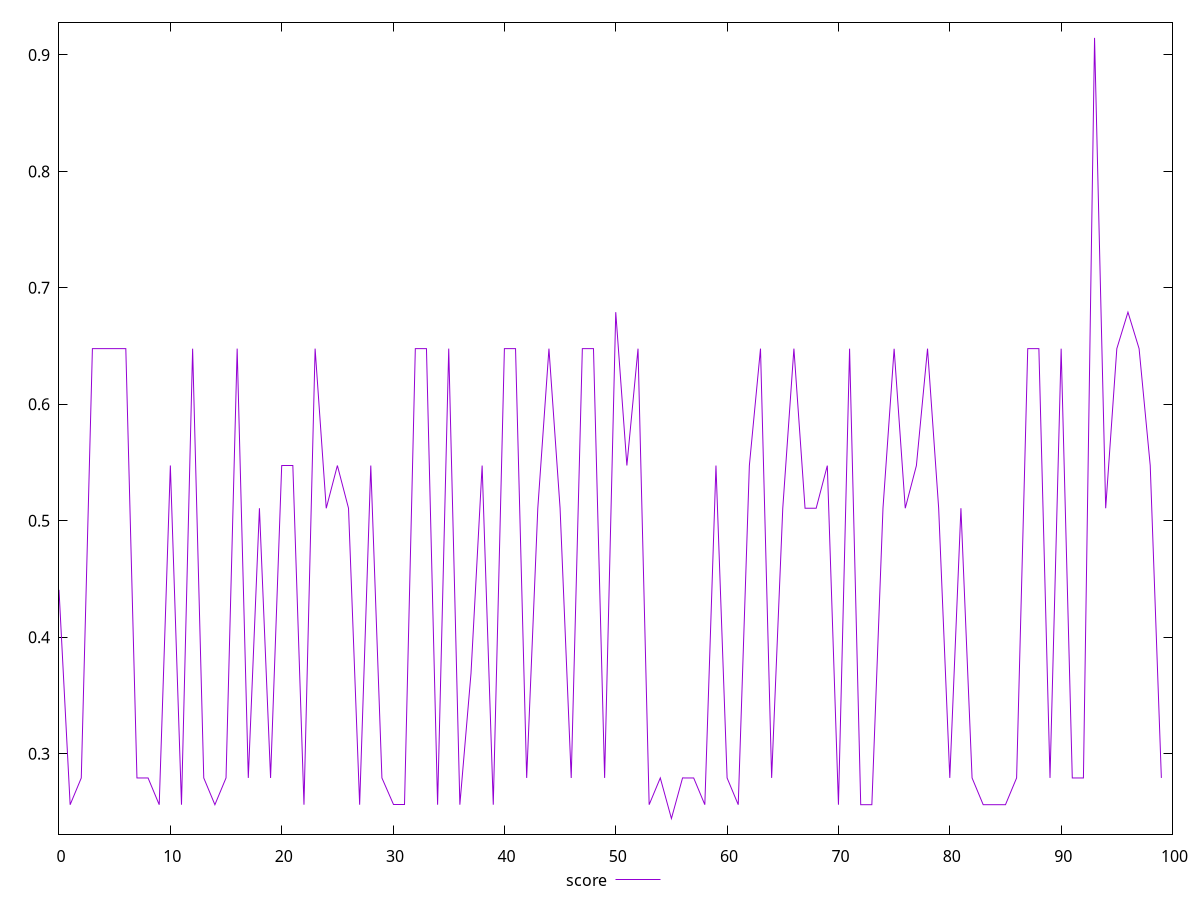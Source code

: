 reset
set terminal svg size 640, 490
set output "reprap/cumulative-layout-shift/samples/pages+cached/score/values.svg"

$score <<EOF
0 0.4407658236920955
1 0.2562799742322955
2 0.2792339672875268
3 0.6478094412464981
4 0.6478262898091901
5 0.6478026427763179
6 0.6478194912354696
7 0.2792823224708178
8 0.2792409513664286
9 0.25630090007589573
10 0.5475006786881829
11 0.2562630880677941
12 0.6477955487650243
13 0.27927923284149514
14 0.2562978406257559
15 0.27928232247081786
16 0.6478194912354696
17 0.27927587459061665
18 0.5108287408726042
19 0.27925169647155035
20 0.5474731822549327
21 0.547485751911919
22 0.25631069058395844
23 0.6478262898091901
24 0.5107702446850244
25 0.5474797289216318
26 0.5108287408726042
27 0.25631069058395844
28 0.5474731822549327
29 0.2792823224708178
30 0.2562979630029969
31 0.2562979630029969
32 0.6478262898091901
33 0.6478194912354696
34 0.25630371480519626
35 0.6478262898091901
36 0.2562979630029969
37 0.36902074152472114
38 0.547464802615606
39 0.25629392458768646
40 0.6478041207010639
41 0.6478121015288112
42 0.27926821794167
43 0.5108405889204024
44 0.6478262898091901
45 0.5108146716302604
46 0.27923759361264283
47 0.6478194912354696
48 0.6478094412464981
49 0.2792823224708178
50 0.6791210476180626
51 0.547485751911919
52 0.6478041207010639
53 0.25631766656974647
54 0.2792746656309755
55 0.24444197763032915
56 0.2792899795373541
57 0.27923638483195345
58 0.2563048162301851
59 0.547485751911919
60 0.27927923284149514
61 0.2563078757711227
62 0.5474585179554102
63 0.6478262898091901
64 0.27927923284149514
65 0.5108405889204024
66 0.6478194912354696
67 0.5108287408726042
68 0.5108405889204024
69 0.5473914852760438
70 0.2563048162301851
71 0.6478121015288112
72 0.25630371480519626
73 0.25630090007589573
74 0.5108265193905918
75 0.6477116064197075
76 0.5108208423085594
77 0.5473914852760438
78 0.6478194912354696
79 0.5108349117006254
80 0.27927923284149514
81 0.5108405889204024
82 0.27927923284149514
83 0.2562978406257559
84 0.2563078757711227
85 0.25630371480519626
86 0.2792823224708178
87 0.6478121015288112
88 0.6478194912354696
89 0.2792823224708178
90 0.6478121015288112
91 0.27923759361264283
92 0.2792440405384208
93 0.9145821263333085
94 0.5108220764520992
95 0.6478209691827246
96 0.6791301408114965
97 0.6478094412464981
98 0.547485751911919
99 0.27928997953735407
EOF

set key outside below
set yrange [0.23103917465626958:0.9279849293073681]

plot \
  $score title "score" with line, \


reset